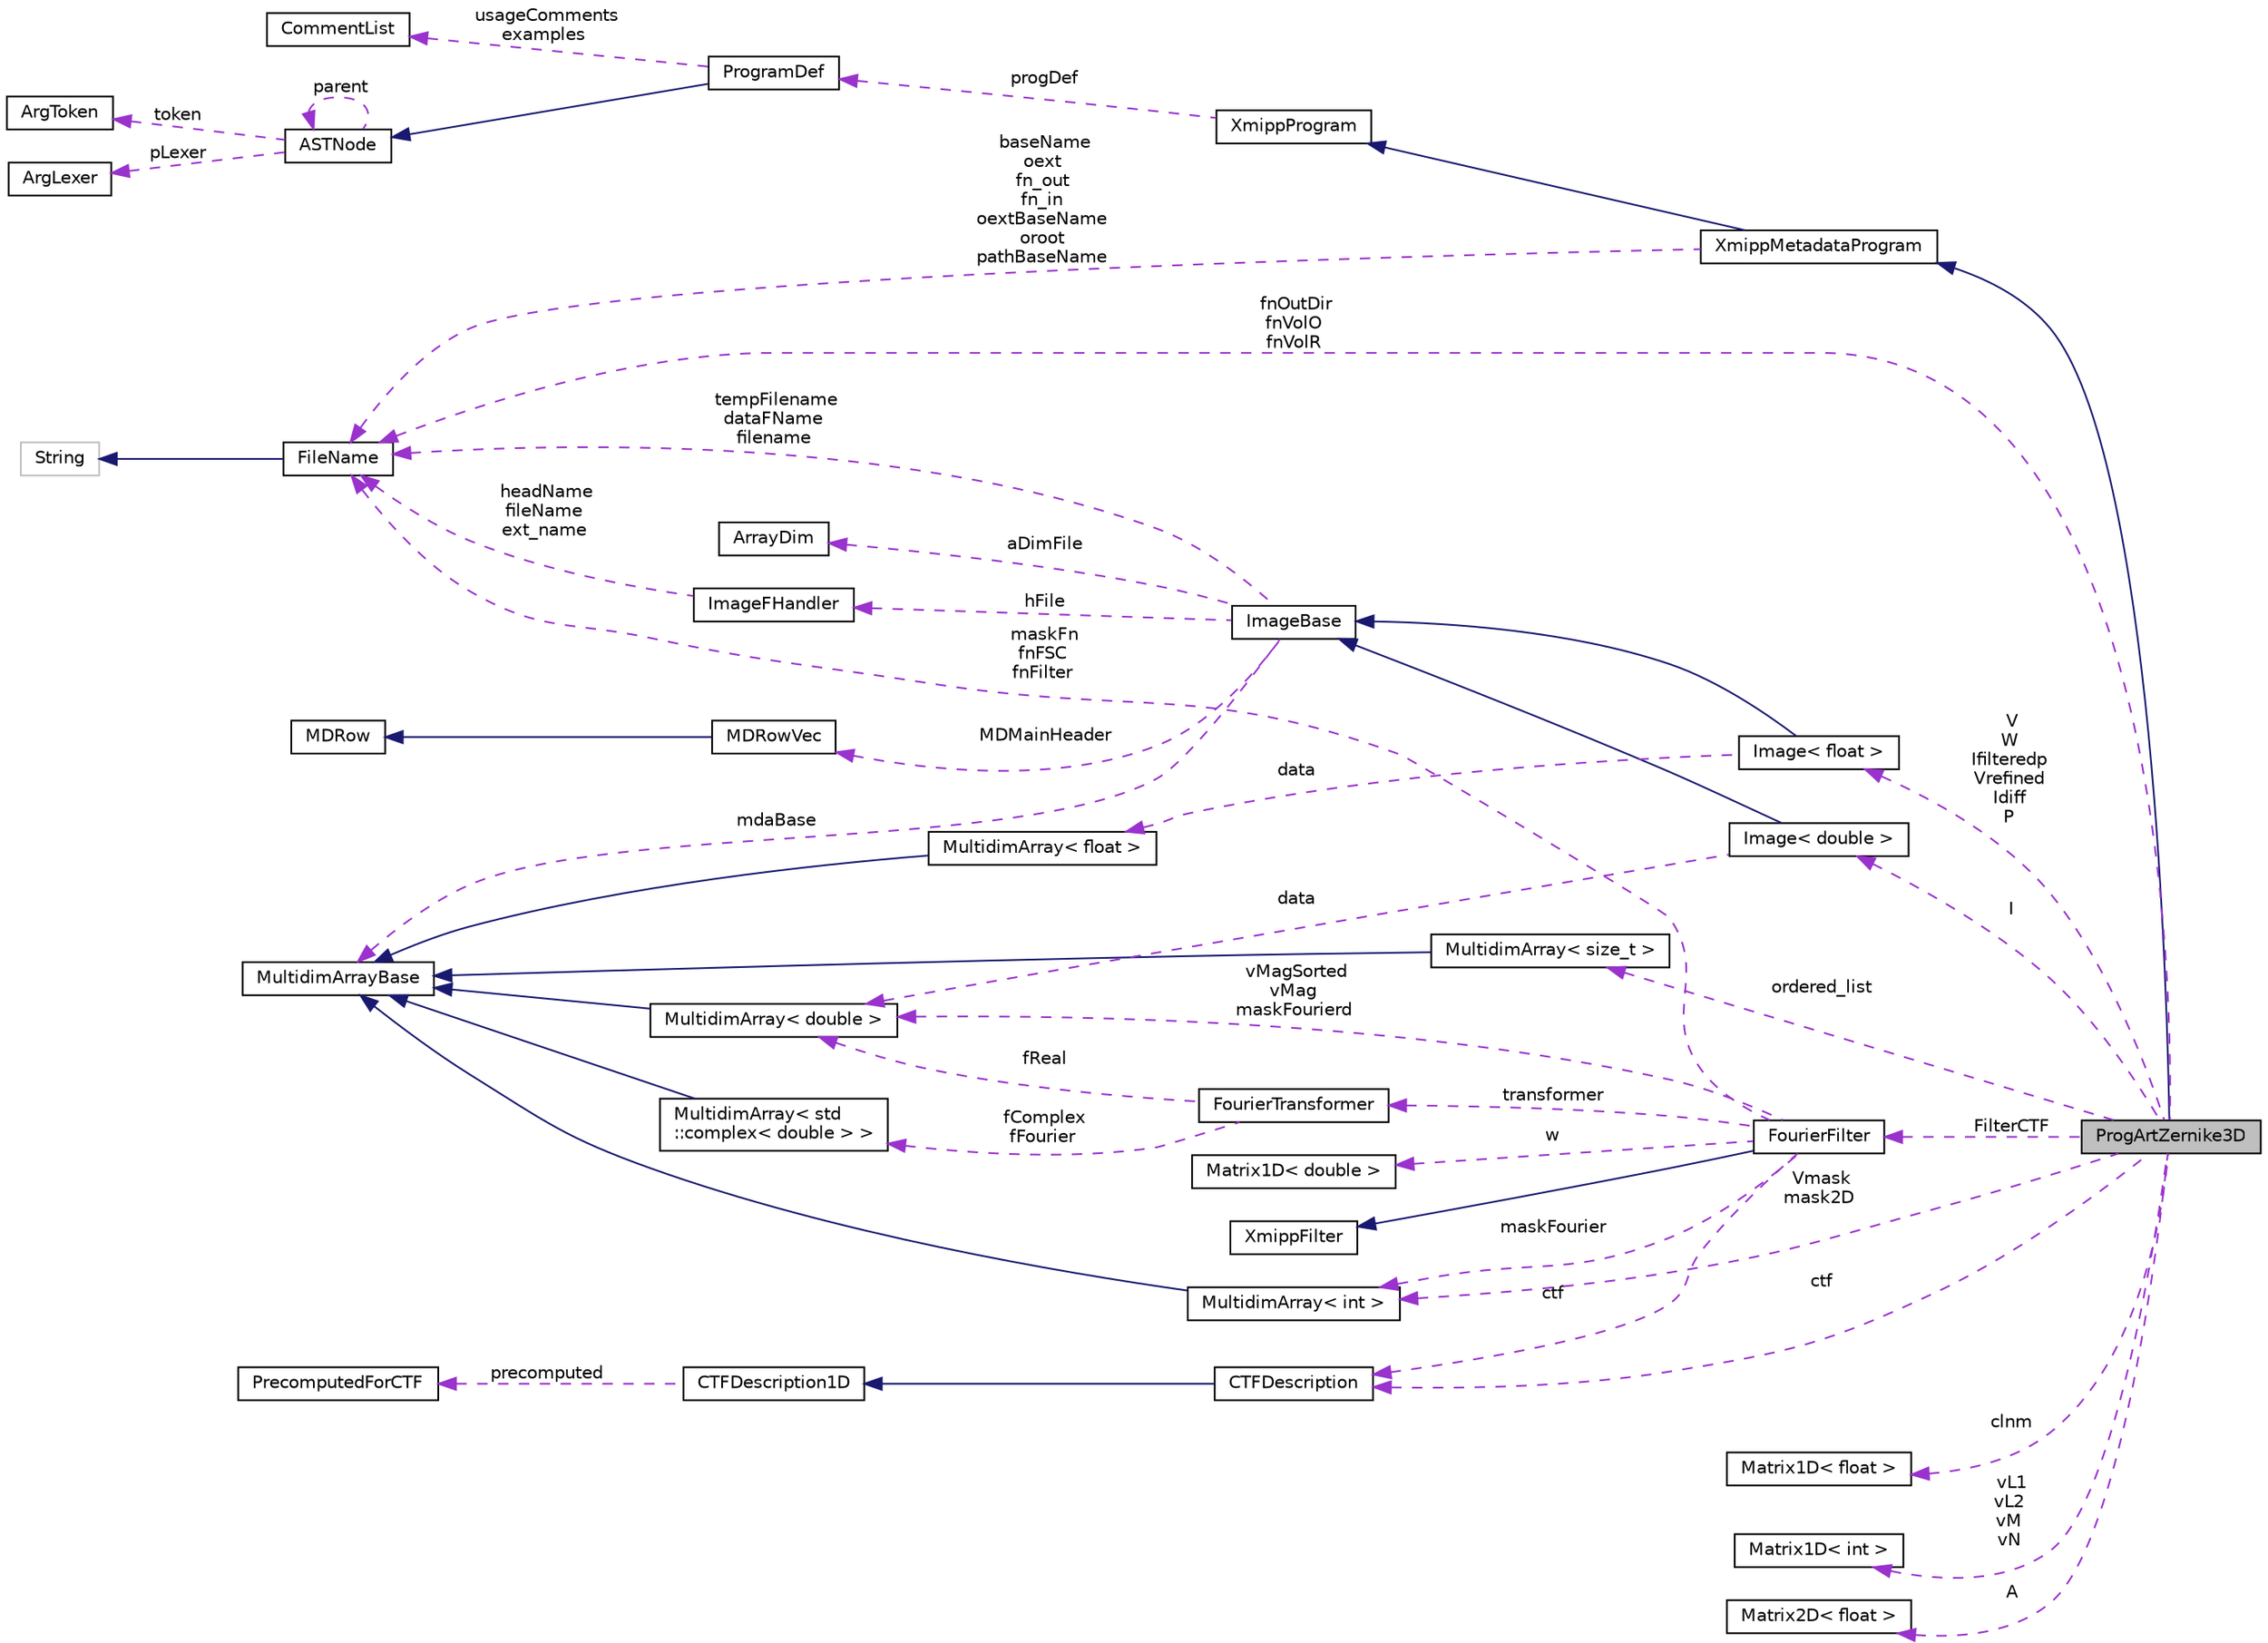 digraph "ProgArtZernike3D"
{
  edge [fontname="Helvetica",fontsize="10",labelfontname="Helvetica",labelfontsize="10"];
  node [fontname="Helvetica",fontsize="10",shape=record];
  rankdir="LR";
  Node3 [label="ProgArtZernike3D",height=0.2,width=0.4,color="black", fillcolor="grey75", style="filled", fontcolor="black"];
  Node4 -> Node3 [dir="back",color="midnightblue",fontsize="10",style="solid",fontname="Helvetica"];
  Node4 [label="XmippMetadataProgram",height=0.2,width=0.4,color="black", fillcolor="white", style="filled",URL="$classXmippMetadataProgram.html"];
  Node5 -> Node4 [dir="back",color="midnightblue",fontsize="10",style="solid",fontname="Helvetica"];
  Node5 [label="XmippProgram",height=0.2,width=0.4,color="black", fillcolor="white", style="filled",URL="$classXmippProgram.html"];
  Node6 -> Node5 [dir="back",color="darkorchid3",fontsize="10",style="dashed",label=" progDef" ,fontname="Helvetica"];
  Node6 [label="ProgramDef",height=0.2,width=0.4,color="black", fillcolor="white", style="filled",URL="$classProgramDef.html"];
  Node7 -> Node6 [dir="back",color="midnightblue",fontsize="10",style="solid",fontname="Helvetica"];
  Node7 [label="ASTNode",height=0.2,width=0.4,color="black", fillcolor="white", style="filled",URL="$classASTNode.html"];
  Node8 -> Node7 [dir="back",color="darkorchid3",fontsize="10",style="dashed",label=" token" ,fontname="Helvetica"];
  Node8 [label="ArgToken",height=0.2,width=0.4,color="black", fillcolor="white", style="filled",URL="$classArgToken.html"];
  Node9 -> Node7 [dir="back",color="darkorchid3",fontsize="10",style="dashed",label=" pLexer" ,fontname="Helvetica"];
  Node9 [label="ArgLexer",height=0.2,width=0.4,color="black", fillcolor="white", style="filled",URL="$classArgLexer.html"];
  Node7 -> Node7 [dir="back",color="darkorchid3",fontsize="10",style="dashed",label=" parent" ,fontname="Helvetica"];
  Node10 -> Node6 [dir="back",color="darkorchid3",fontsize="10",style="dashed",label=" usageComments\nexamples" ,fontname="Helvetica"];
  Node10 [label="CommentList",height=0.2,width=0.4,color="black", fillcolor="white", style="filled",URL="$classCommentList.html"];
  Node11 -> Node4 [dir="back",color="darkorchid3",fontsize="10",style="dashed",label=" baseName\noext\nfn_out\nfn_in\noextBaseName\noroot\npathBaseName" ,fontname="Helvetica"];
  Node11 [label="FileName",height=0.2,width=0.4,color="black", fillcolor="white", style="filled",URL="$classFileName.html"];
  Node12 -> Node11 [dir="back",color="midnightblue",fontsize="10",style="solid",fontname="Helvetica"];
  Node12 [label="String",height=0.2,width=0.4,color="grey75", fillcolor="white", style="filled"];
  Node13 -> Node3 [dir="back",color="darkorchid3",fontsize="10",style="dashed",label=" clnm" ,fontname="Helvetica"];
  Node13 [label="Matrix1D\< float \>",height=0.2,width=0.4,color="black", fillcolor="white", style="filled",URL="$classMatrix1D.html"];
  Node14 -> Node3 [dir="back",color="darkorchid3",fontsize="10",style="dashed",label=" ordered_list" ,fontname="Helvetica"];
  Node14 [label="MultidimArray\< size_t \>",height=0.2,width=0.4,color="black", fillcolor="white", style="filled",URL="$classMultidimArray.html"];
  Node15 -> Node14 [dir="back",color="midnightblue",fontsize="10",style="solid",fontname="Helvetica"];
  Node15 [label="MultidimArrayBase",height=0.2,width=0.4,color="black", fillcolor="white", style="filled",URL="$classMultidimArrayBase.html"];
  Node16 -> Node3 [dir="back",color="darkorchid3",fontsize="10",style="dashed",label=" ctf" ,fontname="Helvetica"];
  Node16 [label="CTFDescription",height=0.2,width=0.4,color="black", fillcolor="white", style="filled",URL="$classCTFDescription.html"];
  Node17 -> Node16 [dir="back",color="midnightblue",fontsize="10",style="solid",fontname="Helvetica"];
  Node17 [label="CTFDescription1D",height=0.2,width=0.4,color="black", fillcolor="white", style="filled",URL="$classCTFDescription1D.html"];
  Node18 -> Node17 [dir="back",color="darkorchid3",fontsize="10",style="dashed",label=" precomputed" ,fontname="Helvetica"];
  Node18 [label="PrecomputedForCTF",height=0.2,width=0.4,color="black", fillcolor="white", style="filled",URL="$classPrecomputedForCTF.html"];
  Node19 -> Node3 [dir="back",color="darkorchid3",fontsize="10",style="dashed",label=" V\nW\nIfilteredp\nVrefined\nIdiff\nP" ,fontname="Helvetica"];
  Node19 [label="Image\< float \>",height=0.2,width=0.4,color="black", fillcolor="white", style="filled",URL="$classImage.html"];
  Node20 -> Node19 [dir="back",color="midnightblue",fontsize="10",style="solid",fontname="Helvetica"];
  Node20 [label="ImageBase",height=0.2,width=0.4,color="black", fillcolor="white", style="filled",URL="$classImageBase.html",tooltip="Image base class. "];
  Node15 -> Node20 [dir="back",color="darkorchid3",fontsize="10",style="dashed",label=" mdaBase" ,fontname="Helvetica"];
  Node21 -> Node20 [dir="back",color="darkorchid3",fontsize="10",style="dashed",label=" MDMainHeader" ,fontname="Helvetica"];
  Node21 [label="MDRowVec",height=0.2,width=0.4,color="black", fillcolor="white", style="filled",URL="$classMDRowVec.html"];
  Node22 -> Node21 [dir="back",color="midnightblue",fontsize="10",style="solid",fontname="Helvetica"];
  Node22 [label="MDRow",height=0.2,width=0.4,color="black", fillcolor="white", style="filled",URL="$classMDRow.html"];
  Node23 -> Node20 [dir="back",color="darkorchid3",fontsize="10",style="dashed",label=" hFile" ,fontname="Helvetica"];
  Node23 [label="ImageFHandler",height=0.2,width=0.4,color="black", fillcolor="white", style="filled",URL="$structImageFHandler.html"];
  Node11 -> Node23 [dir="back",color="darkorchid3",fontsize="10",style="dashed",label=" headName\nfileName\next_name" ,fontname="Helvetica"];
  Node24 -> Node20 [dir="back",color="darkorchid3",fontsize="10",style="dashed",label=" aDimFile" ,fontname="Helvetica"];
  Node24 [label="ArrayDim",height=0.2,width=0.4,color="black", fillcolor="white", style="filled",URL="$structArrayDim.html"];
  Node11 -> Node20 [dir="back",color="darkorchid3",fontsize="10",style="dashed",label=" tempFilename\ndataFName\nfilename" ,fontname="Helvetica"];
  Node25 -> Node19 [dir="back",color="darkorchid3",fontsize="10",style="dashed",label=" data" ,fontname="Helvetica"];
  Node25 [label="MultidimArray\< float \>",height=0.2,width=0.4,color="black", fillcolor="white", style="filled",URL="$classMultidimArray.html"];
  Node15 -> Node25 [dir="back",color="midnightblue",fontsize="10",style="solid",fontname="Helvetica"];
  Node26 -> Node3 [dir="back",color="darkorchid3",fontsize="10",style="dashed",label=" I" ,fontname="Helvetica"];
  Node26 [label="Image\< double \>",height=0.2,width=0.4,color="black", fillcolor="white", style="filled",URL="$classImage.html"];
  Node20 -> Node26 [dir="back",color="midnightblue",fontsize="10",style="solid",fontname="Helvetica"];
  Node27 -> Node26 [dir="back",color="darkorchid3",fontsize="10",style="dashed",label=" data" ,fontname="Helvetica"];
  Node27 [label="MultidimArray\< double \>",height=0.2,width=0.4,color="black", fillcolor="white", style="filled",URL="$classMultidimArray.html"];
  Node15 -> Node27 [dir="back",color="midnightblue",fontsize="10",style="solid",fontname="Helvetica"];
  Node28 -> Node3 [dir="back",color="darkorchid3",fontsize="10",style="dashed",label=" Vmask\nmask2D" ,fontname="Helvetica"];
  Node28 [label="MultidimArray\< int \>",height=0.2,width=0.4,color="black", fillcolor="white", style="filled",URL="$classMultidimArray.html"];
  Node15 -> Node28 [dir="back",color="midnightblue",fontsize="10",style="solid",fontname="Helvetica"];
  Node29 -> Node3 [dir="back",color="darkorchid3",fontsize="10",style="dashed",label=" FilterCTF" ,fontname="Helvetica"];
  Node29 [label="FourierFilter",height=0.2,width=0.4,color="black", fillcolor="white", style="filled",URL="$classFourierFilter.html"];
  Node30 -> Node29 [dir="back",color="midnightblue",fontsize="10",style="solid",fontname="Helvetica"];
  Node30 [label="XmippFilter",height=0.2,width=0.4,color="black", fillcolor="white", style="filled",URL="$classXmippFilter.html"];
  Node31 -> Node29 [dir="back",color="darkorchid3",fontsize="10",style="dashed",label=" transformer" ,fontname="Helvetica"];
  Node31 [label="FourierTransformer",height=0.2,width=0.4,color="black", fillcolor="white", style="filled",URL="$classFourierTransformer.html"];
  Node27 -> Node31 [dir="back",color="darkorchid3",fontsize="10",style="dashed",label=" fReal" ,fontname="Helvetica"];
  Node32 -> Node31 [dir="back",color="darkorchid3",fontsize="10",style="dashed",label=" fComplex\nfFourier" ,fontname="Helvetica"];
  Node32 [label="MultidimArray\< std\l::complex\< double \> \>",height=0.2,width=0.4,color="black", fillcolor="white", style="filled",URL="$classMultidimArray.html"];
  Node15 -> Node32 [dir="back",color="midnightblue",fontsize="10",style="solid",fontname="Helvetica"];
  Node16 -> Node29 [dir="back",color="darkorchid3",fontsize="10",style="dashed",label=" ctf" ,fontname="Helvetica"];
  Node33 -> Node29 [dir="back",color="darkorchid3",fontsize="10",style="dashed",label=" w" ,fontname="Helvetica"];
  Node33 [label="Matrix1D\< double \>",height=0.2,width=0.4,color="black", fillcolor="white", style="filled",URL="$classMatrix1D.html"];
  Node27 -> Node29 [dir="back",color="darkorchid3",fontsize="10",style="dashed",label=" vMagSorted\nvMag\nmaskFourierd" ,fontname="Helvetica"];
  Node28 -> Node29 [dir="back",color="darkorchid3",fontsize="10",style="dashed",label=" maskFourier" ,fontname="Helvetica"];
  Node11 -> Node29 [dir="back",color="darkorchid3",fontsize="10",style="dashed",label=" maskFn\nfnFSC\nfnFilter" ,fontname="Helvetica"];
  Node34 -> Node3 [dir="back",color="darkorchid3",fontsize="10",style="dashed",label=" vL1\nvL2\nvM\nvN" ,fontname="Helvetica"];
  Node34 [label="Matrix1D\< int \>",height=0.2,width=0.4,color="black", fillcolor="white", style="filled",URL="$classMatrix1D.html"];
  Node35 -> Node3 [dir="back",color="darkorchid3",fontsize="10",style="dashed",label=" A" ,fontname="Helvetica"];
  Node35 [label="Matrix2D\< float \>",height=0.2,width=0.4,color="black", fillcolor="white", style="filled",URL="$classMatrix2D.html"];
  Node11 -> Node3 [dir="back",color="darkorchid3",fontsize="10",style="dashed",label=" fnOutDir\nfnVolO\nfnVolR" ,fontname="Helvetica"];
}
